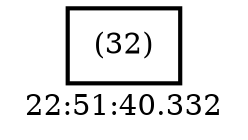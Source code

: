 digraph  g{ graph[label = "22:51:40.332"]
node [shape=rectangle, color=black, fontcolor=black, style=bold] edge [color=black] 0 [label="(32)"] ; 
}

